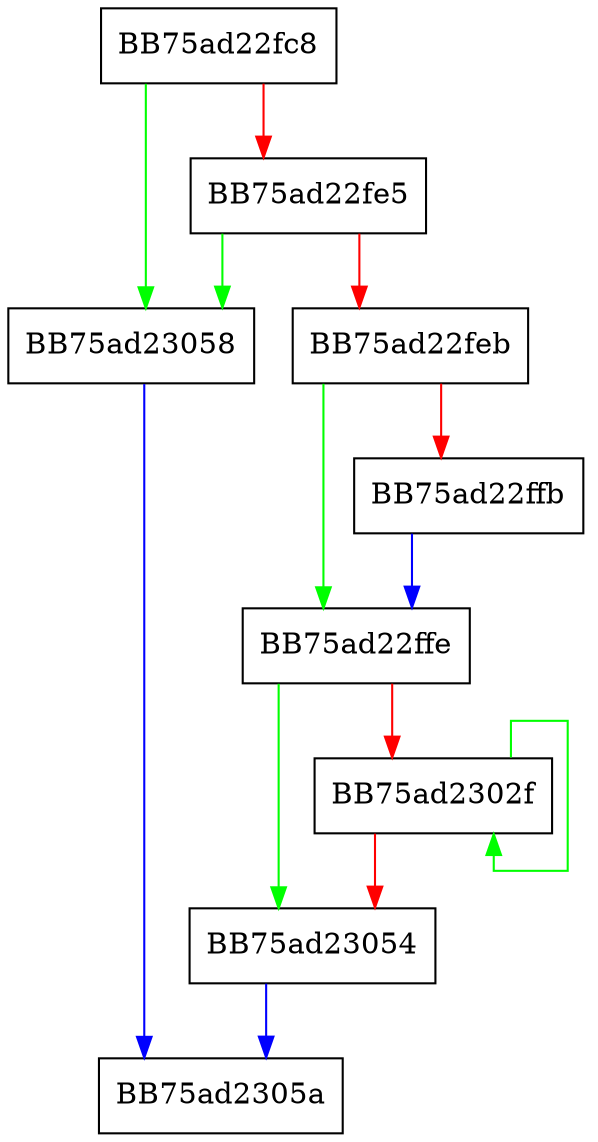 digraph blake2s_final {
  node [shape="box"];
  graph [splines=ortho];
  BB75ad22fc8 -> BB75ad23058 [color="green"];
  BB75ad22fc8 -> BB75ad22fe5 [color="red"];
  BB75ad22fe5 -> BB75ad23058 [color="green"];
  BB75ad22fe5 -> BB75ad22feb [color="red"];
  BB75ad22feb -> BB75ad22ffe [color="green"];
  BB75ad22feb -> BB75ad22ffb [color="red"];
  BB75ad22ffb -> BB75ad22ffe [color="blue"];
  BB75ad22ffe -> BB75ad23054 [color="green"];
  BB75ad22ffe -> BB75ad2302f [color="red"];
  BB75ad2302f -> BB75ad2302f [color="green"];
  BB75ad2302f -> BB75ad23054 [color="red"];
  BB75ad23054 -> BB75ad2305a [color="blue"];
  BB75ad23058 -> BB75ad2305a [color="blue"];
}